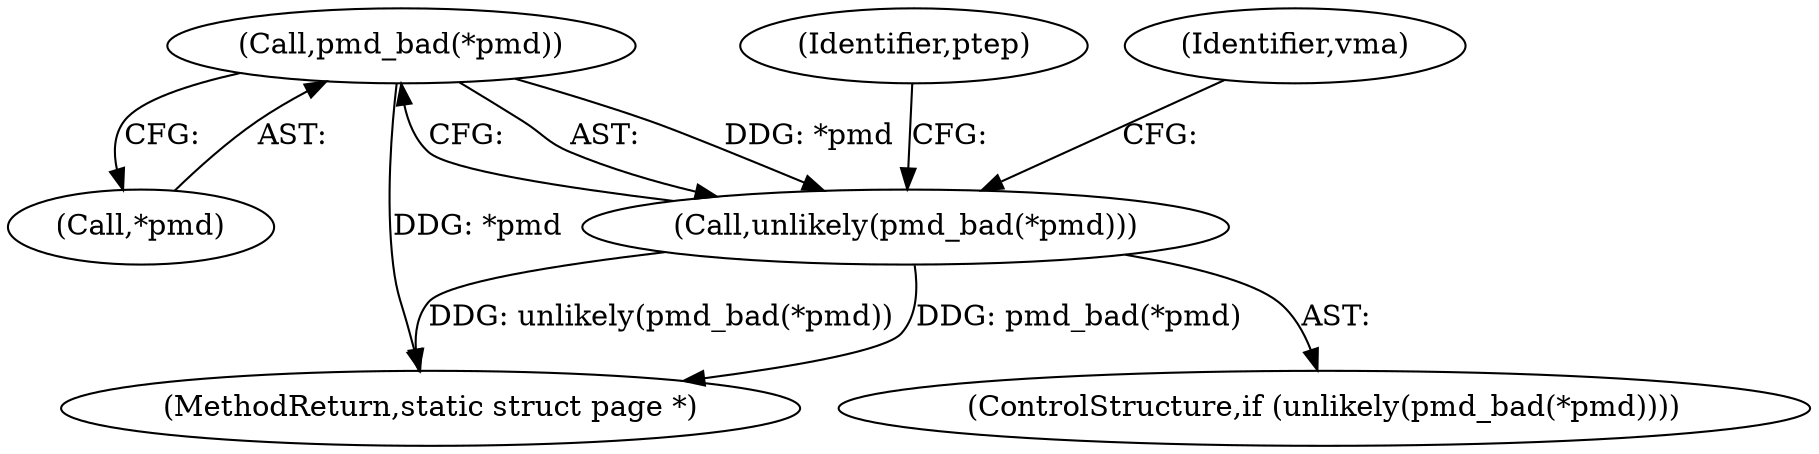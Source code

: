 digraph "0_linux_19be0eaffa3ac7d8eb6784ad9bdbc7d67ed8e619_0@pointer" {
"1000132" [label="(Call,pmd_bad(*pmd))"];
"1000131" [label="(Call,unlikely(pmd_bad(*pmd)))"];
"1000133" [label="(Call,*pmd)"];
"1000132" [label="(Call,pmd_bad(*pmd))"];
"1000131" [label="(Call,unlikely(pmd_bad(*pmd)))"];
"1000140" [label="(Identifier,ptep)"];
"1000394" [label="(MethodReturn,static struct page *)"];
"1000137" [label="(Identifier,vma)"];
"1000130" [label="(ControlStructure,if (unlikely(pmd_bad(*pmd))))"];
"1000132" -> "1000131"  [label="AST: "];
"1000132" -> "1000133"  [label="CFG: "];
"1000133" -> "1000132"  [label="AST: "];
"1000131" -> "1000132"  [label="CFG: "];
"1000132" -> "1000394"  [label="DDG: *pmd"];
"1000132" -> "1000131"  [label="DDG: *pmd"];
"1000131" -> "1000130"  [label="AST: "];
"1000137" -> "1000131"  [label="CFG: "];
"1000140" -> "1000131"  [label="CFG: "];
"1000131" -> "1000394"  [label="DDG: pmd_bad(*pmd)"];
"1000131" -> "1000394"  [label="DDG: unlikely(pmd_bad(*pmd))"];
}

